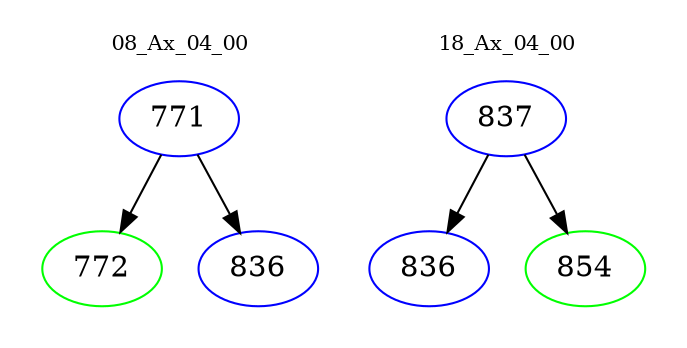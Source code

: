 digraph{
subgraph cluster_0 {
color = white
label = "08_Ax_04_00";
fontsize=10;
T0_771 [label="771", color="blue"]
T0_771 -> T0_772 [color="black"]
T0_772 [label="772", color="green"]
T0_771 -> T0_836 [color="black"]
T0_836 [label="836", color="blue"]
}
subgraph cluster_1 {
color = white
label = "18_Ax_04_00";
fontsize=10;
T1_837 [label="837", color="blue"]
T1_837 -> T1_836 [color="black"]
T1_836 [label="836", color="blue"]
T1_837 -> T1_854 [color="black"]
T1_854 [label="854", color="green"]
}
}
